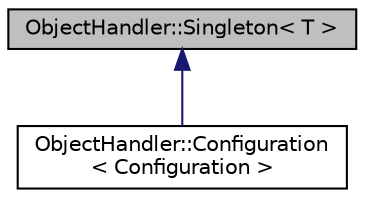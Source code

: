 digraph "ObjectHandler::Singleton&lt; T &gt;"
{
  edge [fontname="Helvetica",fontsize="10",labelfontname="Helvetica",labelfontsize="10"];
  node [fontname="Helvetica",fontsize="10",shape=record];
  Node0 [label="ObjectHandler::Singleton\< T \>",height=0.2,width=0.4,color="black", fillcolor="grey75", style="filled", fontcolor="black"];
  Node0 -> Node1 [dir="back",color="midnightblue",fontsize="10",style="solid",fontname="Helvetica"];
  Node1 [label="ObjectHandler::Configuration\l\< Configuration \>",height=0.2,width=0.4,color="black", fillcolor="white", style="filled",URL="$class_object_handler_1_1_configuration.html",tooltip="Global configuration information specific to the Excel session. "];
}
